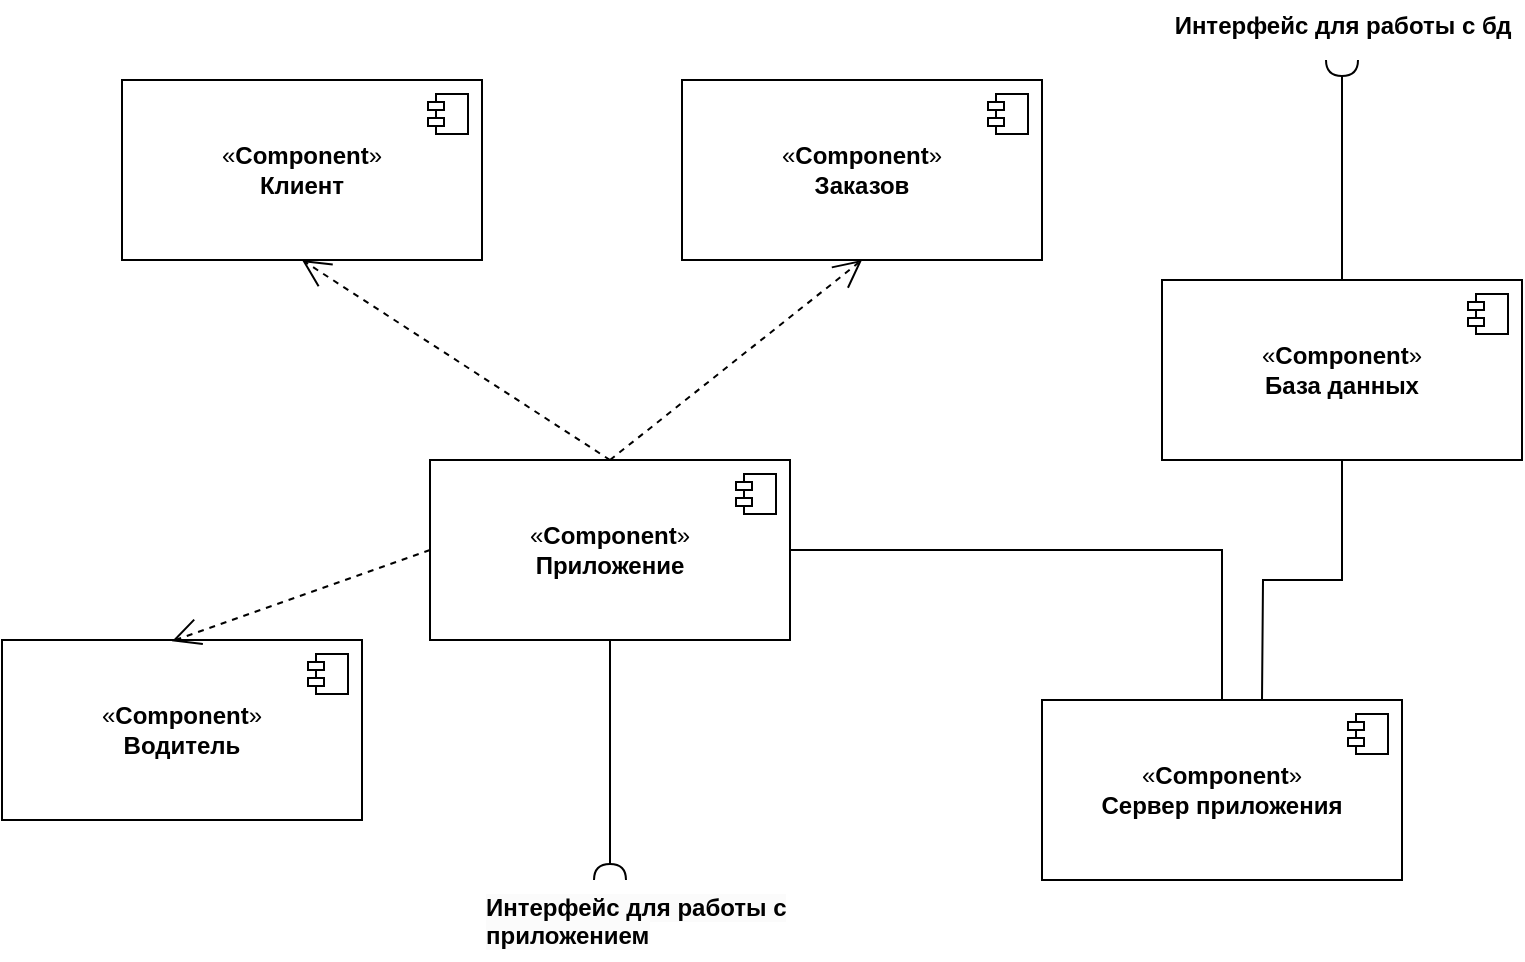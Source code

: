 <mxfile version="21.5.0" type="github">
  <diagram name="Страница 1" id="CZsw0RW9f0ogWXaVMtE9">
    <mxGraphModel dx="1395" dy="616" grid="1" gridSize="10" guides="1" tooltips="1" connect="1" arrows="1" fold="1" page="1" pageScale="1" pageWidth="827" pageHeight="1169" math="0" shadow="0">
      <root>
        <mxCell id="0" />
        <mxCell id="1" parent="0" />
        <mxCell id="qkEQoAbNzALzESSQ8qeB-3" value="«&lt;b style=&quot;border-color: var(--border-color);&quot;&gt;Component&lt;/b&gt;»&lt;br&gt;&lt;b&gt;Сервер приложения&lt;/b&gt;" style="html=1;dropTarget=0;whiteSpace=wrap;" vertex="1" parent="1">
          <mxGeometry x="540" y="400" width="180" height="90" as="geometry" />
        </mxCell>
        <mxCell id="qkEQoAbNzALzESSQ8qeB-4" value="" style="shape=module;jettyWidth=8;jettyHeight=4;" vertex="1" parent="qkEQoAbNzALzESSQ8qeB-3">
          <mxGeometry x="1" width="20" height="20" relative="1" as="geometry">
            <mxPoint x="-27" y="7" as="offset" />
          </mxGeometry>
        </mxCell>
        <mxCell id="qkEQoAbNzALzESSQ8qeB-6" value="«&lt;b style=&quot;border-color: var(--border-color);&quot;&gt;Component&lt;/b&gt;»&lt;br&gt;&lt;b&gt;Клиент&lt;/b&gt;" style="html=1;dropTarget=0;whiteSpace=wrap;" vertex="1" parent="1">
          <mxGeometry x="80" y="90" width="180" height="90" as="geometry" />
        </mxCell>
        <mxCell id="qkEQoAbNzALzESSQ8qeB-7" value="" style="shape=module;jettyWidth=8;jettyHeight=4;" vertex="1" parent="qkEQoAbNzALzESSQ8qeB-6">
          <mxGeometry x="1" width="20" height="20" relative="1" as="geometry">
            <mxPoint x="-27" y="7" as="offset" />
          </mxGeometry>
        </mxCell>
        <mxCell id="qkEQoAbNzALzESSQ8qeB-8" value="«&lt;b style=&quot;border-color: var(--border-color);&quot;&gt;Component&lt;/b&gt;»&lt;br&gt;&lt;b&gt;База данных&lt;/b&gt;" style="html=1;dropTarget=0;whiteSpace=wrap;" vertex="1" parent="1">
          <mxGeometry x="600" y="190" width="180" height="90" as="geometry" />
        </mxCell>
        <mxCell id="qkEQoAbNzALzESSQ8qeB-9" value="" style="shape=module;jettyWidth=8;jettyHeight=4;" vertex="1" parent="qkEQoAbNzALzESSQ8qeB-8">
          <mxGeometry x="1" width="20" height="20" relative="1" as="geometry">
            <mxPoint x="-27" y="7" as="offset" />
          </mxGeometry>
        </mxCell>
        <mxCell id="qkEQoAbNzALzESSQ8qeB-10" value="«&lt;b style=&quot;border-color: var(--border-color);&quot;&gt;Component&lt;/b&gt;»&lt;br&gt;&lt;b&gt;Заказов&lt;/b&gt;" style="html=1;dropTarget=0;whiteSpace=wrap;" vertex="1" parent="1">
          <mxGeometry x="360" y="90" width="180" height="90" as="geometry" />
        </mxCell>
        <mxCell id="qkEQoAbNzALzESSQ8qeB-11" value="" style="shape=module;jettyWidth=8;jettyHeight=4;" vertex="1" parent="qkEQoAbNzALzESSQ8qeB-10">
          <mxGeometry x="1" width="20" height="20" relative="1" as="geometry">
            <mxPoint x="-27" y="7" as="offset" />
          </mxGeometry>
        </mxCell>
        <mxCell id="qkEQoAbNzALzESSQ8qeB-12" value="«&lt;b style=&quot;border-color: var(--border-color);&quot;&gt;Component&lt;/b&gt;»&lt;br&gt;&lt;b&gt;Водитель&lt;/b&gt;" style="html=1;dropTarget=0;whiteSpace=wrap;" vertex="1" parent="1">
          <mxGeometry x="20" y="370" width="180" height="90" as="geometry" />
        </mxCell>
        <mxCell id="qkEQoAbNzALzESSQ8qeB-13" value="" style="shape=module;jettyWidth=8;jettyHeight=4;" vertex="1" parent="qkEQoAbNzALzESSQ8qeB-12">
          <mxGeometry x="1" width="20" height="20" relative="1" as="geometry">
            <mxPoint x="-27" y="7" as="offset" />
          </mxGeometry>
        </mxCell>
        <mxCell id="qkEQoAbNzALzESSQ8qeB-14" value="" style="rounded=0;orthogonalLoop=1;jettySize=auto;html=1;endArrow=halfCircle;endFill=0;endSize=6;strokeWidth=1;sketch=0;fontSize=12;curved=1;exitX=0.5;exitY=0;exitDx=0;exitDy=0;" edge="1" parent="1" source="qkEQoAbNzALzESSQ8qeB-8">
          <mxGeometry relative="1" as="geometry">
            <mxPoint x="755" y="145" as="sourcePoint" />
            <mxPoint x="690" y="80" as="targetPoint" />
          </mxGeometry>
        </mxCell>
        <mxCell id="qkEQoAbNzALzESSQ8qeB-15" value="" style="ellipse;whiteSpace=wrap;html=1;align=center;aspect=fixed;fillColor=none;strokeColor=none;resizable=0;points=[[0.5,0.5]];outlineConnect=0;" vertex="1" parent="1">
          <mxGeometry x="730" y="140" width="10" height="10" as="geometry" />
        </mxCell>
        <mxCell id="qkEQoAbNzALzESSQ8qeB-16" value="Интерфейс для работы с бд" style="text;align=center;fontStyle=1;verticalAlign=middle;spacingLeft=3;spacingRight=3;strokeColor=none;rotatable=0;points=[[0,0.5],[1,0.5]];portConstraint=eastwest;html=1;" vertex="1" parent="1">
          <mxGeometry x="650" y="50" width="80" height="26" as="geometry" />
        </mxCell>
        <mxCell id="qkEQoAbNzALzESSQ8qeB-17" value="«&lt;b style=&quot;border-color: var(--border-color);&quot;&gt;Component&lt;/b&gt;»&lt;br&gt;&lt;b&gt;Приложение&lt;/b&gt;" style="html=1;dropTarget=0;whiteSpace=wrap;" vertex="1" parent="1">
          <mxGeometry x="234" y="280" width="180" height="90" as="geometry" />
        </mxCell>
        <mxCell id="qkEQoAbNzALzESSQ8qeB-18" value="" style="shape=module;jettyWidth=8;jettyHeight=4;" vertex="1" parent="qkEQoAbNzALzESSQ8qeB-17">
          <mxGeometry x="1" width="20" height="20" relative="1" as="geometry">
            <mxPoint x="-27" y="7" as="offset" />
          </mxGeometry>
        </mxCell>
        <mxCell id="qkEQoAbNzALzESSQ8qeB-19" value="" style="rounded=0;orthogonalLoop=1;jettySize=auto;html=1;endArrow=halfCircle;endFill=0;endSize=6;strokeWidth=1;sketch=0;fontSize=12;curved=1;exitX=0.5;exitY=1;exitDx=0;exitDy=0;" edge="1" parent="1" source="qkEQoAbNzALzESSQ8qeB-17">
          <mxGeometry relative="1" as="geometry">
            <mxPoint x="413" y="610" as="sourcePoint" />
            <mxPoint x="324" y="490" as="targetPoint" />
          </mxGeometry>
        </mxCell>
        <mxCell id="qkEQoAbNzALzESSQ8qeB-20" value="&lt;span style=&quot;color: rgb(0, 0, 0); font-family: Helvetica; font-size: 12px; font-style: normal; font-variant-ligatures: normal; font-variant-caps: normal; font-weight: 700; letter-spacing: normal; orphans: 2; text-align: center; text-indent: 0px; text-transform: none; widows: 2; word-spacing: 0px; -webkit-text-stroke-width: 0px; background-color: rgb(251, 251, 251); text-decoration-thickness: initial; text-decoration-style: initial; text-decoration-color: initial; float: none; display: inline !important;&quot;&gt;Интерфейс для работы с приложением&lt;/span&gt;" style="text;whiteSpace=wrap;html=1;" vertex="1" parent="1">
          <mxGeometry x="260" y="490" width="200" height="40" as="geometry" />
        </mxCell>
        <mxCell id="qkEQoAbNzALzESSQ8qeB-22" value="" style="endArrow=open;endSize=12;dashed=1;html=1;rounded=0;exitX=0.5;exitY=0;exitDx=0;exitDy=0;entryX=0.5;entryY=1;entryDx=0;entryDy=0;" edge="1" parent="1" source="qkEQoAbNzALzESSQ8qeB-17" target="qkEQoAbNzALzESSQ8qeB-6">
          <mxGeometry x="-0.05" y="30" width="160" relative="1" as="geometry">
            <mxPoint x="74" y="279.67" as="sourcePoint" />
            <mxPoint x="234" y="279.67" as="targetPoint" />
            <mxPoint as="offset" />
          </mxGeometry>
        </mxCell>
        <mxCell id="qkEQoAbNzALzESSQ8qeB-23" value="" style="endArrow=open;endSize=12;dashed=1;html=1;rounded=0;exitX=0.5;exitY=0;exitDx=0;exitDy=0;entryX=0.5;entryY=1;entryDx=0;entryDy=0;" edge="1" parent="1" source="qkEQoAbNzALzESSQ8qeB-17" target="qkEQoAbNzALzESSQ8qeB-10">
          <mxGeometry x="-0.05" y="30" width="160" relative="1" as="geometry">
            <mxPoint x="334" y="290" as="sourcePoint" />
            <mxPoint x="180" y="190" as="targetPoint" />
            <mxPoint as="offset" />
          </mxGeometry>
        </mxCell>
        <mxCell id="qkEQoAbNzALzESSQ8qeB-24" value="" style="endArrow=open;endSize=12;dashed=1;html=1;rounded=0;entryX=0.472;entryY=0.007;entryDx=0;entryDy=0;entryPerimeter=0;exitX=0;exitY=0.5;exitDx=0;exitDy=0;" edge="1" parent="1" source="qkEQoAbNzALzESSQ8qeB-17" target="qkEQoAbNzALzESSQ8qeB-12">
          <mxGeometry x="-0.05" y="30" width="160" relative="1" as="geometry">
            <mxPoint x="310" y="300" as="sourcePoint" />
            <mxPoint x="180" y="190" as="targetPoint" />
            <mxPoint as="offset" />
          </mxGeometry>
        </mxCell>
        <mxCell id="qkEQoAbNzALzESSQ8qeB-26" value="" style="endArrow=none;html=1;edgeStyle=orthogonalEdgeStyle;rounded=0;exitX=1;exitY=0.5;exitDx=0;exitDy=0;entryX=0.5;entryY=0;entryDx=0;entryDy=0;" edge="1" parent="1" source="qkEQoAbNzALzESSQ8qeB-17" target="qkEQoAbNzALzESSQ8qeB-3">
          <mxGeometry relative="1" as="geometry">
            <mxPoint x="420" y="330" as="sourcePoint" />
            <mxPoint x="580" y="330" as="targetPoint" />
          </mxGeometry>
        </mxCell>
        <mxCell id="qkEQoAbNzALzESSQ8qeB-29" value="" style="endArrow=none;html=1;edgeStyle=orthogonalEdgeStyle;rounded=0;" edge="1" parent="1" target="qkEQoAbNzALzESSQ8qeB-8">
          <mxGeometry relative="1" as="geometry">
            <mxPoint x="650" y="400" as="sourcePoint" />
            <mxPoint x="640" y="410" as="targetPoint" />
          </mxGeometry>
        </mxCell>
      </root>
    </mxGraphModel>
  </diagram>
</mxfile>
